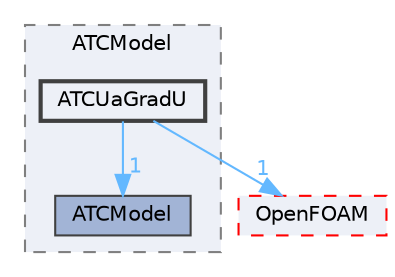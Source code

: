 digraph "src/optimisation/adjointOptimisation/adjoint/ATCModel/ATCUaGradU"
{
 // LATEX_PDF_SIZE
  bgcolor="transparent";
  edge [fontname=Helvetica,fontsize=10,labelfontname=Helvetica,labelfontsize=10];
  node [fontname=Helvetica,fontsize=10,shape=box,height=0.2,width=0.4];
  compound=true
  subgraph clusterdir_6019e2ba756911614deb7d1618097af1 {
    graph [ bgcolor="#edf0f7", pencolor="grey50", label="ATCModel", fontname=Helvetica,fontsize=10 style="filled,dashed", URL="dir_6019e2ba756911614deb7d1618097af1.html",tooltip=""]
  dir_cad2b8b015c5de74181d301f75c53494 [label="ATCModel", fillcolor="#a2b4d6", color="grey25", style="filled", URL="dir_cad2b8b015c5de74181d301f75c53494.html",tooltip=""];
  dir_90c14454d242ef72f2b1060ceb538423 [label="ATCUaGradU", fillcolor="#edf0f7", color="grey25", style="filled,bold", URL="dir_90c14454d242ef72f2b1060ceb538423.html",tooltip=""];
  }
  dir_c5473ff19b20e6ec4dfe5c310b3778a8 [label="OpenFOAM", fillcolor="#edf0f7", color="red", style="filled,dashed", URL="dir_c5473ff19b20e6ec4dfe5c310b3778a8.html",tooltip=""];
  dir_90c14454d242ef72f2b1060ceb538423->dir_c5473ff19b20e6ec4dfe5c310b3778a8 [headlabel="1", labeldistance=1.5 headhref="dir_000138_002695.html" href="dir_000138_002695.html" color="steelblue1" fontcolor="steelblue1"];
  dir_90c14454d242ef72f2b1060ceb538423->dir_cad2b8b015c5de74181d301f75c53494 [headlabel="1", labeldistance=1.5 headhref="dir_000138_000136.html" href="dir_000138_000136.html" color="steelblue1" fontcolor="steelblue1"];
}
